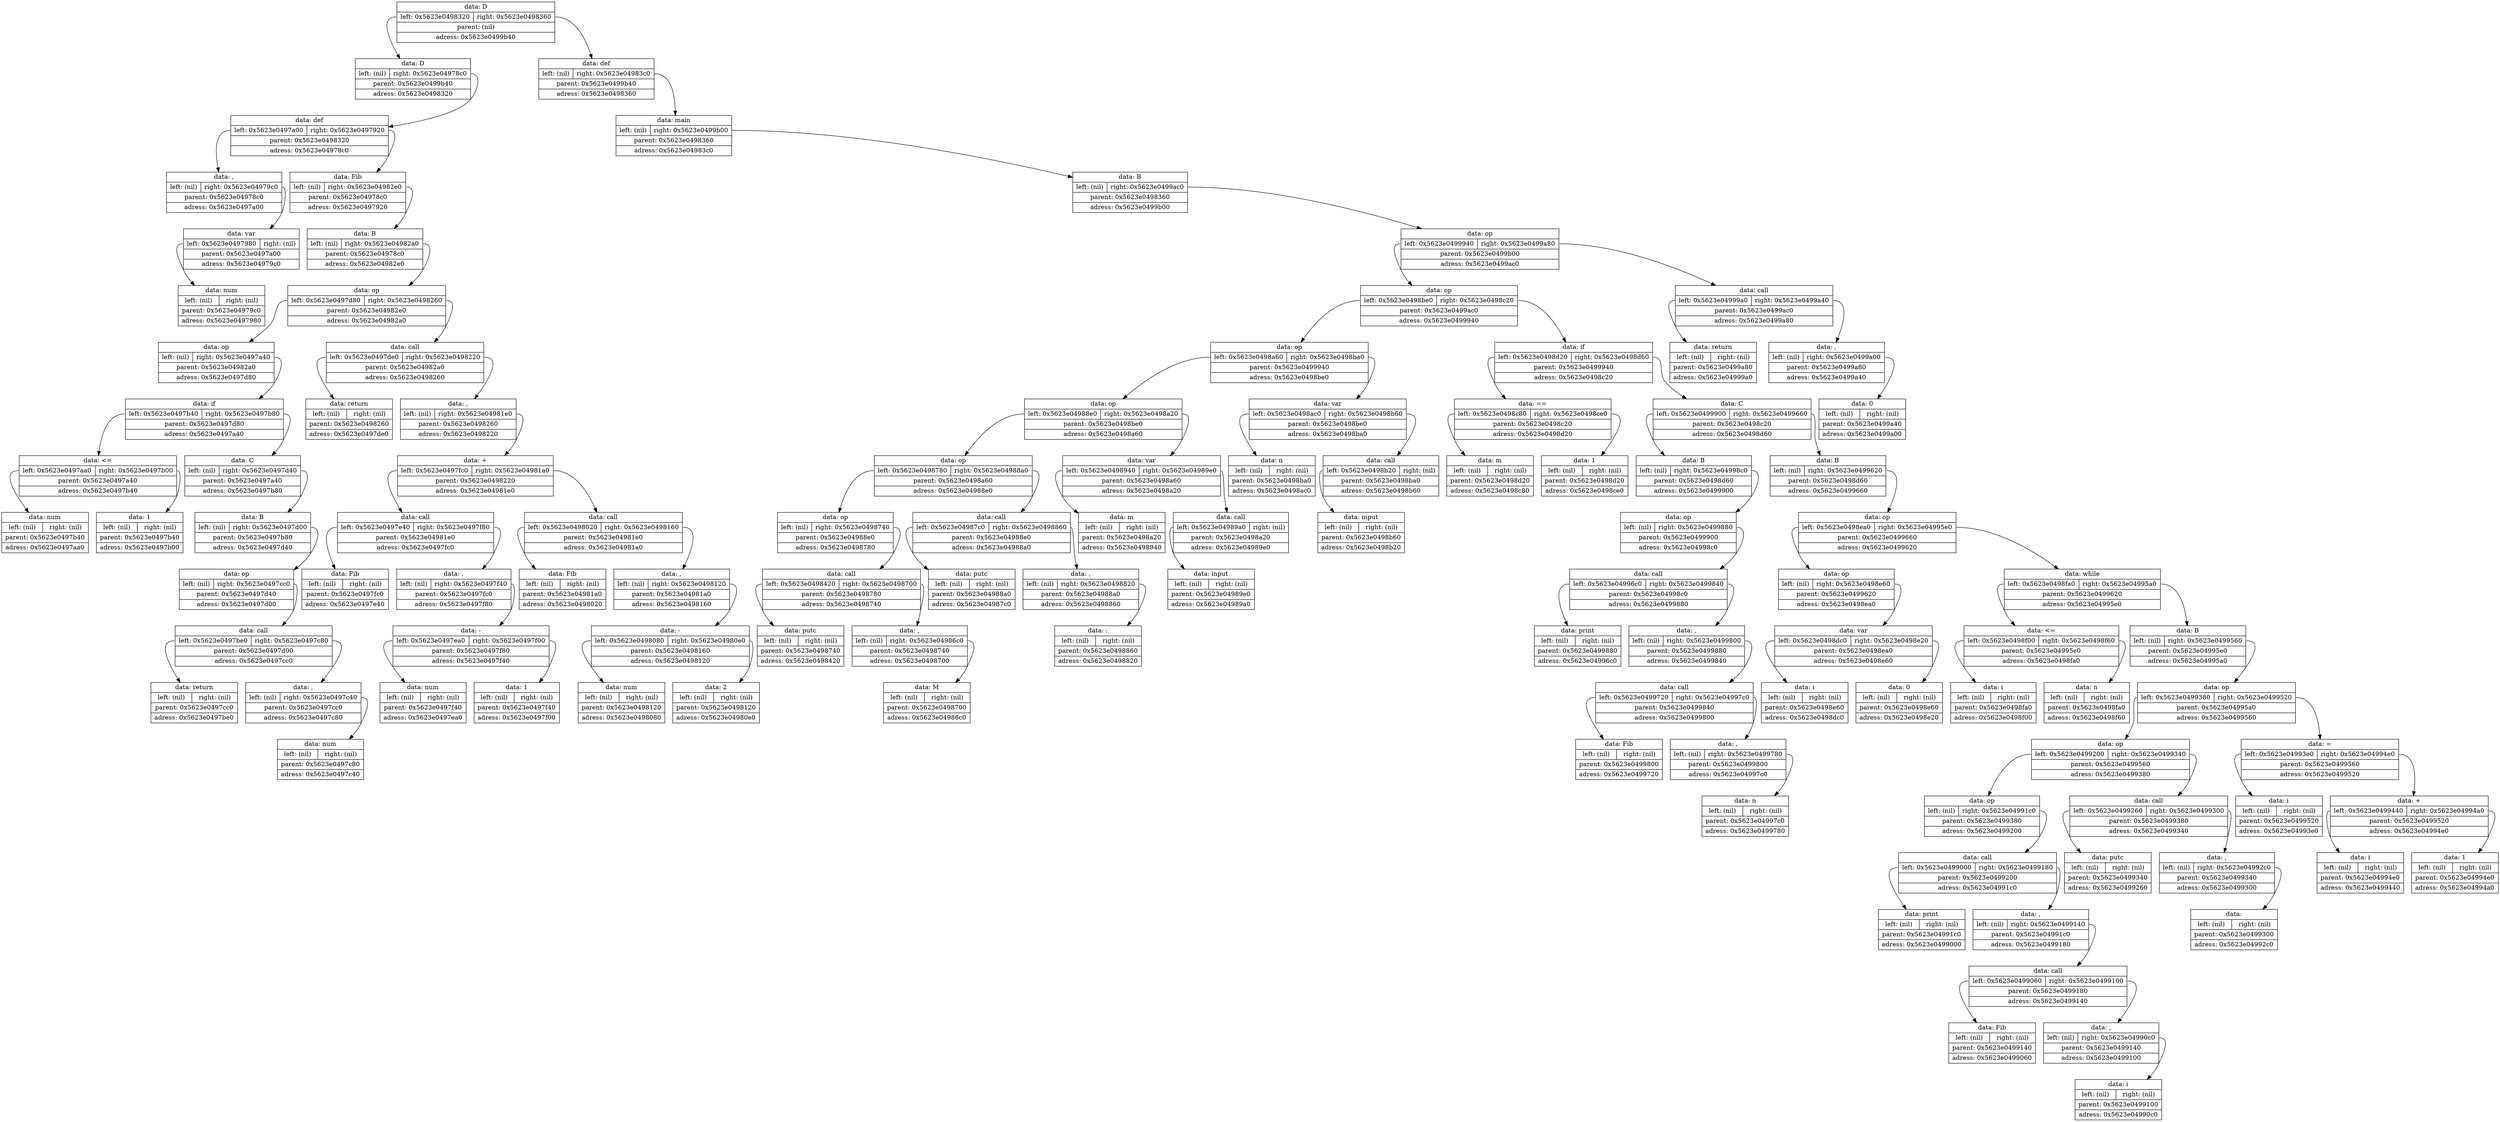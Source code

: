 digraph dump
{
	node0x5623e0499b40 [shape = "record", label = "{<f1>data: D|{<f2>left: 0x5623e0498320|<f3>right: 0x5623e0498360}|<f4>parent: (nil)|<f5>adress: 0x5623e0499b40}"];
	node0x5623e0498320 [shape = "record", label = "{<f1>data: D|{<f2>left: (nil)|<f3>right: 0x5623e04978c0}|<f4>parent: 0x5623e0499b40|<f5>adress: 0x5623e0498320}"];
	node0x5623e04978c0 [shape = "record", label = "{<f1>data: def|{<f2>left: 0x5623e0497a00|<f3>right: 0x5623e0497920}|<f4>parent: 0x5623e0498320|<f5>adress: 0x5623e04978c0}"];
	node0x5623e0497a00 [shape = "record", label = "{<f1>data: ,|{<f2>left: (nil)|<f3>right: 0x5623e04979c0}|<f4>parent: 0x5623e04978c0|<f5>adress: 0x5623e0497a00}"];
	node0x5623e04979c0 [shape = "record", label = "{<f1>data: var|{<f2>left: 0x5623e0497980|<f3>right: (nil)}|<f4>parent: 0x5623e0497a00|<f5>adress: 0x5623e04979c0}"];
	node0x5623e0497980 [shape = "record", label = "{<f1>data: num|{<f2>left: (nil)|<f3>right: (nil)}|<f4>parent: 0x5623e04979c0|<f5>adress: 0x5623e0497980}"];
	node0x5623e04979c0:f2 -> node0x5623e0497980
	node0x5623e0497a00:f3 -> node0x5623e04979c0
	node0x5623e04978c0:f2 -> node0x5623e0497a00
	node0x5623e0497920 [shape = "record", label = "{<f1>data: Fib|{<f2>left: (nil)|<f3>right: 0x5623e04982e0}|<f4>parent: 0x5623e04978c0|<f5>adress: 0x5623e0497920}"];
	node0x5623e04982e0 [shape = "record", label = "{<f1>data: B|{<f2>left: (nil)|<f3>right: 0x5623e04982a0}|<f4>parent: 0x5623e04978c0|<f5>adress: 0x5623e04982e0}"];
	node0x5623e04982a0 [shape = "record", label = "{<f1>data: op|{<f2>left: 0x5623e0497d80|<f3>right: 0x5623e0498260}|<f4>parent: 0x5623e04982e0|<f5>adress: 0x5623e04982a0}"];
	node0x5623e0497d80 [shape = "record", label = "{<f1>data: op|{<f2>left: (nil)|<f3>right: 0x5623e0497a40}|<f4>parent: 0x5623e04982a0|<f5>adress: 0x5623e0497d80}"];
	node0x5623e0497a40 [shape = "record", label = "{<f1>data: if|{<f2>left: 0x5623e0497b40|<f3>right: 0x5623e0497b80}|<f4>parent: 0x5623e0497d80|<f5>adress: 0x5623e0497a40}"];
	node0x5623e0497b40 [shape = "record", label = "{<f1>data: \<=|{<f2>left: 0x5623e0497aa0|<f3>right: 0x5623e0497b00}|<f4>parent: 0x5623e0497a40|<f5>adress: 0x5623e0497b40}"];
	node0x5623e0497aa0 [shape = "record", label = "{<f1>data: num|{<f2>left: (nil)|<f3>right: (nil)}|<f4>parent: 0x5623e0497b40|<f5>adress: 0x5623e0497aa0}"];
	node0x5623e0497b40:f2 -> node0x5623e0497aa0
	node0x5623e0497b00 [shape = "record", label = "{<f1>data: 1|{<f2>left: (nil)|<f3>right: (nil)}|<f4>parent: 0x5623e0497b40|<f5>adress: 0x5623e0497b00}"];
	node0x5623e0497b40:f3 -> node0x5623e0497b00
	node0x5623e0497a40:f2 -> node0x5623e0497b40
	node0x5623e0497b80 [shape = "record", label = "{<f1>data: C|{<f2>left: (nil)|<f3>right: 0x5623e0497d40}|<f4>parent: 0x5623e0497a40|<f5>adress: 0x5623e0497b80}"];
	node0x5623e0497d40 [shape = "record", label = "{<f1>data: B|{<f2>left: (nil)|<f3>right: 0x5623e0497d00}|<f4>parent: 0x5623e0497b80|<f5>adress: 0x5623e0497d40}"];
	node0x5623e0497d00 [shape = "record", label = "{<f1>data: op|{<f2>left: (nil)|<f3>right: 0x5623e0497cc0}|<f4>parent: 0x5623e0497d40|<f5>adress: 0x5623e0497d00}"];
	node0x5623e0497cc0 [shape = "record", label = "{<f1>data: call|{<f2>left: 0x5623e0497be0|<f3>right: 0x5623e0497c80}|<f4>parent: 0x5623e0497d00|<f5>adress: 0x5623e0497cc0}"];
	node0x5623e0497be0 [shape = "record", label = "{<f1>data: return|{<f2>left: (nil)|<f3>right: (nil)}|<f4>parent: 0x5623e0497cc0|<f5>adress: 0x5623e0497be0}"];
	node0x5623e0497cc0:f2 -> node0x5623e0497be0
	node0x5623e0497c80 [shape = "record", label = "{<f1>data: ,|{<f2>left: (nil)|<f3>right: 0x5623e0497c40}|<f4>parent: 0x5623e0497cc0|<f5>adress: 0x5623e0497c80}"];
	node0x5623e0497c40 [shape = "record", label = "{<f1>data: num|{<f2>left: (nil)|<f3>right: (nil)}|<f4>parent: 0x5623e0497c80|<f5>adress: 0x5623e0497c40}"];
	node0x5623e0497c80:f3 -> node0x5623e0497c40
	node0x5623e0497cc0:f3 -> node0x5623e0497c80
	node0x5623e0497d00:f3 -> node0x5623e0497cc0
	node0x5623e0497d40:f3 -> node0x5623e0497d00
	node0x5623e0497b80:f3 -> node0x5623e0497d40
	node0x5623e0497a40:f3 -> node0x5623e0497b80
	node0x5623e0497d80:f3 -> node0x5623e0497a40
	node0x5623e04982a0:f2 -> node0x5623e0497d80
	node0x5623e0498260 [shape = "record", label = "{<f1>data: call|{<f2>left: 0x5623e0497de0|<f3>right: 0x5623e0498220}|<f4>parent: 0x5623e04982a0|<f5>adress: 0x5623e0498260}"];
	node0x5623e0497de0 [shape = "record", label = "{<f1>data: return|{<f2>left: (nil)|<f3>right: (nil)}|<f4>parent: 0x5623e0498260|<f5>adress: 0x5623e0497de0}"];
	node0x5623e0498260:f2 -> node0x5623e0497de0
	node0x5623e0498220 [shape = "record", label = "{<f1>data: ,|{<f2>left: (nil)|<f3>right: 0x5623e04981e0}|<f4>parent: 0x5623e0498260|<f5>adress: 0x5623e0498220}"];
	node0x5623e04981e0 [shape = "record", label = "{<f1>data: +|{<f2>left: 0x5623e0497fc0|<f3>right: 0x5623e04981a0}|<f4>parent: 0x5623e0498220|<f5>adress: 0x5623e04981e0}"];
	node0x5623e0497fc0 [shape = "record", label = "{<f1>data: call|{<f2>left: 0x5623e0497e40|<f3>right: 0x5623e0497f80}|<f4>parent: 0x5623e04981e0|<f5>adress: 0x5623e0497fc0}"];
	node0x5623e0497e40 [shape = "record", label = "{<f1>data: Fib|{<f2>left: (nil)|<f3>right: (nil)}|<f4>parent: 0x5623e0497fc0|<f5>adress: 0x5623e0497e40}"];
	node0x5623e0497fc0:f2 -> node0x5623e0497e40
	node0x5623e0497f80 [shape = "record", label = "{<f1>data: ,|{<f2>left: (nil)|<f3>right: 0x5623e0497f40}|<f4>parent: 0x5623e0497fc0|<f5>adress: 0x5623e0497f80}"];
	node0x5623e0497f40 [shape = "record", label = "{<f1>data: -|{<f2>left: 0x5623e0497ea0|<f3>right: 0x5623e0497f00}|<f4>parent: 0x5623e0497f80|<f5>adress: 0x5623e0497f40}"];
	node0x5623e0497ea0 [shape = "record", label = "{<f1>data: num|{<f2>left: (nil)|<f3>right: (nil)}|<f4>parent: 0x5623e0497f40|<f5>adress: 0x5623e0497ea0}"];
	node0x5623e0497f40:f2 -> node0x5623e0497ea0
	node0x5623e0497f00 [shape = "record", label = "{<f1>data: 1|{<f2>left: (nil)|<f3>right: (nil)}|<f4>parent: 0x5623e0497f40|<f5>adress: 0x5623e0497f00}"];
	node0x5623e0497f40:f3 -> node0x5623e0497f00
	node0x5623e0497f80:f3 -> node0x5623e0497f40
	node0x5623e0497fc0:f3 -> node0x5623e0497f80
	node0x5623e04981e0:f2 -> node0x5623e0497fc0
	node0x5623e04981a0 [shape = "record", label = "{<f1>data: call|{<f2>left: 0x5623e0498020|<f3>right: 0x5623e0498160}|<f4>parent: 0x5623e04981e0|<f5>adress: 0x5623e04981a0}"];
	node0x5623e0498020 [shape = "record", label = "{<f1>data: Fib|{<f2>left: (nil)|<f3>right: (nil)}|<f4>parent: 0x5623e04981a0|<f5>adress: 0x5623e0498020}"];
	node0x5623e04981a0:f2 -> node0x5623e0498020
	node0x5623e0498160 [shape = "record", label = "{<f1>data: ,|{<f2>left: (nil)|<f3>right: 0x5623e0498120}|<f4>parent: 0x5623e04981a0|<f5>adress: 0x5623e0498160}"];
	node0x5623e0498120 [shape = "record", label = "{<f1>data: -|{<f2>left: 0x5623e0498080|<f3>right: 0x5623e04980e0}|<f4>parent: 0x5623e0498160|<f5>adress: 0x5623e0498120}"];
	node0x5623e0498080 [shape = "record", label = "{<f1>data: num|{<f2>left: (nil)|<f3>right: (nil)}|<f4>parent: 0x5623e0498120|<f5>adress: 0x5623e0498080}"];
	node0x5623e0498120:f2 -> node0x5623e0498080
	node0x5623e04980e0 [shape = "record", label = "{<f1>data: 2|{<f2>left: (nil)|<f3>right: (nil)}|<f4>parent: 0x5623e0498120|<f5>adress: 0x5623e04980e0}"];
	node0x5623e0498120:f3 -> node0x5623e04980e0
	node0x5623e0498160:f3 -> node0x5623e0498120
	node0x5623e04981a0:f3 -> node0x5623e0498160
	node0x5623e04981e0:f3 -> node0x5623e04981a0
	node0x5623e0498220:f3 -> node0x5623e04981e0
	node0x5623e0498260:f3 -> node0x5623e0498220
	node0x5623e04982a0:f3 -> node0x5623e0498260
	node0x5623e04982e0:f3 -> node0x5623e04982a0
	node0x5623e0497920:f3 -> node0x5623e04982e0
	node0x5623e04978c0:f3 -> node0x5623e0497920
	node0x5623e0498320:f3 -> node0x5623e04978c0
	node0x5623e0499b40:f2 -> node0x5623e0498320
	node0x5623e0498360 [shape = "record", label = "{<f1>data: def|{<f2>left: (nil)|<f3>right: 0x5623e04983c0}|<f4>parent: 0x5623e0499b40|<f5>adress: 0x5623e0498360}"];
	node0x5623e04983c0 [shape = "record", label = "{<f1>data: main|{<f2>left: (nil)|<f3>right: 0x5623e0499b00}|<f4>parent: 0x5623e0498360|<f5>adress: 0x5623e04983c0}"];
	node0x5623e0499b00 [shape = "record", label = "{<f1>data: B|{<f2>left: (nil)|<f3>right: 0x5623e0499ac0}|<f4>parent: 0x5623e0498360|<f5>adress: 0x5623e0499b00}"];
	node0x5623e0499ac0 [shape = "record", label = "{<f1>data: op|{<f2>left: 0x5623e0499940|<f3>right: 0x5623e0499a80}|<f4>parent: 0x5623e0499b00|<f5>adress: 0x5623e0499ac0}"];
	node0x5623e0499940 [shape = "record", label = "{<f1>data: op|{<f2>left: 0x5623e0498be0|<f3>right: 0x5623e0498c20}|<f4>parent: 0x5623e0499ac0|<f5>adress: 0x5623e0499940}"];
	node0x5623e0498be0 [shape = "record", label = "{<f1>data: op|{<f2>left: 0x5623e0498a60|<f3>right: 0x5623e0498ba0}|<f4>parent: 0x5623e0499940|<f5>adress: 0x5623e0498be0}"];
	node0x5623e0498a60 [shape = "record", label = "{<f1>data: op|{<f2>left: 0x5623e04988e0|<f3>right: 0x5623e0498a20}|<f4>parent: 0x5623e0498be0|<f5>adress: 0x5623e0498a60}"];
	node0x5623e04988e0 [shape = "record", label = "{<f1>data: op|{<f2>left: 0x5623e0498780|<f3>right: 0x5623e04988a0}|<f4>parent: 0x5623e0498a60|<f5>adress: 0x5623e04988e0}"];
	node0x5623e0498780 [shape = "record", label = "{<f1>data: op|{<f2>left: (nil)|<f3>right: 0x5623e0498740}|<f4>parent: 0x5623e04988e0|<f5>adress: 0x5623e0498780}"];
	node0x5623e0498740 [shape = "record", label = "{<f1>data: call|{<f2>left: 0x5623e0498420|<f3>right: 0x5623e0498700}|<f4>parent: 0x5623e0498780|<f5>adress: 0x5623e0498740}"];
	node0x5623e0498420 [shape = "record", label = "{<f1>data: putc|{<f2>left: (nil)|<f3>right: (nil)}|<f4>parent: 0x5623e0498740|<f5>adress: 0x5623e0498420}"];
	node0x5623e0498740:f2 -> node0x5623e0498420
	node0x5623e0498700 [shape = "record", label = "{<f1>data: ,|{<f2>left: (nil)|<f3>right: 0x5623e04986c0}|<f4>parent: 0x5623e0498740|<f5>adress: 0x5623e0498700}"];
	node0x5623e04986c0 [shape = "record", label = "{<f1>data: M|{<f2>left: (nil)|<f3>right: (nil)}|<f4>parent: 0x5623e0498700|<f5>adress: 0x5623e04986c0}"];
	node0x5623e0498700:f3 -> node0x5623e04986c0
	node0x5623e0498740:f3 -> node0x5623e0498700
	node0x5623e0498780:f3 -> node0x5623e0498740
	node0x5623e04988e0:f2 -> node0x5623e0498780
	node0x5623e04988a0 [shape = "record", label = "{<f1>data: call|{<f2>left: 0x5623e04987c0|<f3>right: 0x5623e0498860}|<f4>parent: 0x5623e04988e0|<f5>adress: 0x5623e04988a0}"];
	node0x5623e04987c0 [shape = "record", label = "{<f1>data: putc|{<f2>left: (nil)|<f3>right: (nil)}|<f4>parent: 0x5623e04988a0|<f5>adress: 0x5623e04987c0}"];
	node0x5623e04988a0:f2 -> node0x5623e04987c0
	node0x5623e0498860 [shape = "record", label = "{<f1>data: ,|{<f2>left: (nil)|<f3>right: 0x5623e0498820}|<f4>parent: 0x5623e04988a0|<f5>adress: 0x5623e0498860}"];
	node0x5623e0498820 [shape = "record", label = "{<f1>data: :|{<f2>left: (nil)|<f3>right: (nil)}|<f4>parent: 0x5623e0498860|<f5>adress: 0x5623e0498820}"];
	node0x5623e0498860:f3 -> node0x5623e0498820
	node0x5623e04988a0:f3 -> node0x5623e0498860
	node0x5623e04988e0:f3 -> node0x5623e04988a0
	node0x5623e0498a60:f2 -> node0x5623e04988e0
	node0x5623e0498a20 [shape = "record", label = "{<f1>data: var|{<f2>left: 0x5623e0498940|<f3>right: 0x5623e04989e0}|<f4>parent: 0x5623e0498a60|<f5>adress: 0x5623e0498a20}"];
	node0x5623e0498940 [shape = "record", label = "{<f1>data: m|{<f2>left: (nil)|<f3>right: (nil)}|<f4>parent: 0x5623e0498a20|<f5>adress: 0x5623e0498940}"];
	node0x5623e0498a20:f2 -> node0x5623e0498940
	node0x5623e04989e0 [shape = "record", label = "{<f1>data: call|{<f2>left: 0x5623e04989a0|<f3>right: (nil)}|<f4>parent: 0x5623e0498a20|<f5>adress: 0x5623e04989e0}"];
	node0x5623e04989a0 [shape = "record", label = "{<f1>data: input|{<f2>left: (nil)|<f3>right: (nil)}|<f4>parent: 0x5623e04989e0|<f5>adress: 0x5623e04989a0}"];
	node0x5623e04989e0:f2 -> node0x5623e04989a0
	node0x5623e0498a20:f3 -> node0x5623e04989e0
	node0x5623e0498a60:f3 -> node0x5623e0498a20
	node0x5623e0498be0:f2 -> node0x5623e0498a60
	node0x5623e0498ba0 [shape = "record", label = "{<f1>data: var|{<f2>left: 0x5623e0498ac0|<f3>right: 0x5623e0498b60}|<f4>parent: 0x5623e0498be0|<f5>adress: 0x5623e0498ba0}"];
	node0x5623e0498ac0 [shape = "record", label = "{<f1>data: n|{<f2>left: (nil)|<f3>right: (nil)}|<f4>parent: 0x5623e0498ba0|<f5>adress: 0x5623e0498ac0}"];
	node0x5623e0498ba0:f2 -> node0x5623e0498ac0
	node0x5623e0498b60 [shape = "record", label = "{<f1>data: call|{<f2>left: 0x5623e0498b20|<f3>right: (nil)}|<f4>parent: 0x5623e0498ba0|<f5>adress: 0x5623e0498b60}"];
	node0x5623e0498b20 [shape = "record", label = "{<f1>data: input|{<f2>left: (nil)|<f3>right: (nil)}|<f4>parent: 0x5623e0498b60|<f5>adress: 0x5623e0498b20}"];
	node0x5623e0498b60:f2 -> node0x5623e0498b20
	node0x5623e0498ba0:f3 -> node0x5623e0498b60
	node0x5623e0498be0:f3 -> node0x5623e0498ba0
	node0x5623e0499940:f2 -> node0x5623e0498be0
	node0x5623e0498c20 [shape = "record", label = "{<f1>data: if|{<f2>left: 0x5623e0498d20|<f3>right: 0x5623e0498d60}|<f4>parent: 0x5623e0499940|<f5>adress: 0x5623e0498c20}"];
	node0x5623e0498d20 [shape = "record", label = "{<f1>data: ==|{<f2>left: 0x5623e0498c80|<f3>right: 0x5623e0498ce0}|<f4>parent: 0x5623e0498c20|<f5>adress: 0x5623e0498d20}"];
	node0x5623e0498c80 [shape = "record", label = "{<f1>data: m|{<f2>left: (nil)|<f3>right: (nil)}|<f4>parent: 0x5623e0498d20|<f5>adress: 0x5623e0498c80}"];
	node0x5623e0498d20:f2 -> node0x5623e0498c80
	node0x5623e0498ce0 [shape = "record", label = "{<f1>data: 1|{<f2>left: (nil)|<f3>right: (nil)}|<f4>parent: 0x5623e0498d20|<f5>adress: 0x5623e0498ce0}"];
	node0x5623e0498d20:f3 -> node0x5623e0498ce0
	node0x5623e0498c20:f2 -> node0x5623e0498d20
	node0x5623e0498d60 [shape = "record", label = "{<f1>data: C|{<f2>left: 0x5623e0499900|<f3>right: 0x5623e0499660}|<f4>parent: 0x5623e0498c20|<f5>adress: 0x5623e0498d60}"];
	node0x5623e0499900 [shape = "record", label = "{<f1>data: B|{<f2>left: (nil)|<f3>right: 0x5623e04998c0}|<f4>parent: 0x5623e0498d60|<f5>adress: 0x5623e0499900}"];
	node0x5623e04998c0 [shape = "record", label = "{<f1>data: op|{<f2>left: (nil)|<f3>right: 0x5623e0499880}|<f4>parent: 0x5623e0499900|<f5>adress: 0x5623e04998c0}"];
	node0x5623e0499880 [shape = "record", label = "{<f1>data: call|{<f2>left: 0x5623e04996c0|<f3>right: 0x5623e0499840}|<f4>parent: 0x5623e04998c0|<f5>adress: 0x5623e0499880}"];
	node0x5623e04996c0 [shape = "record", label = "{<f1>data: print|{<f2>left: (nil)|<f3>right: (nil)}|<f4>parent: 0x5623e0499880|<f5>adress: 0x5623e04996c0}"];
	node0x5623e0499880:f2 -> node0x5623e04996c0
	node0x5623e0499840 [shape = "record", label = "{<f1>data: ,|{<f2>left: (nil)|<f3>right: 0x5623e0499800}|<f4>parent: 0x5623e0499880|<f5>adress: 0x5623e0499840}"];
	node0x5623e0499800 [shape = "record", label = "{<f1>data: call|{<f2>left: 0x5623e0499720|<f3>right: 0x5623e04997c0}|<f4>parent: 0x5623e0499840|<f5>adress: 0x5623e0499800}"];
	node0x5623e0499720 [shape = "record", label = "{<f1>data: Fib|{<f2>left: (nil)|<f3>right: (nil)}|<f4>parent: 0x5623e0499800|<f5>adress: 0x5623e0499720}"];
	node0x5623e0499800:f2 -> node0x5623e0499720
	node0x5623e04997c0 [shape = "record", label = "{<f1>data: ,|{<f2>left: (nil)|<f3>right: 0x5623e0499780}|<f4>parent: 0x5623e0499800|<f5>adress: 0x5623e04997c0}"];
	node0x5623e0499780 [shape = "record", label = "{<f1>data: n|{<f2>left: (nil)|<f3>right: (nil)}|<f4>parent: 0x5623e04997c0|<f5>adress: 0x5623e0499780}"];
	node0x5623e04997c0:f3 -> node0x5623e0499780
	node0x5623e0499800:f3 -> node0x5623e04997c0
	node0x5623e0499840:f3 -> node0x5623e0499800
	node0x5623e0499880:f3 -> node0x5623e0499840
	node0x5623e04998c0:f3 -> node0x5623e0499880
	node0x5623e0499900:f3 -> node0x5623e04998c0
	node0x5623e0498d60:f2 -> node0x5623e0499900
	node0x5623e0499660 [shape = "record", label = "{<f1>data: B|{<f2>left: (nil)|<f3>right: 0x5623e0499620}|<f4>parent: 0x5623e0498d60|<f5>adress: 0x5623e0499660}"];
	node0x5623e0499620 [shape = "record", label = "{<f1>data: op|{<f2>left: 0x5623e0498ea0|<f3>right: 0x5623e04995e0}|<f4>parent: 0x5623e0499660|<f5>adress: 0x5623e0499620}"];
	node0x5623e0498ea0 [shape = "record", label = "{<f1>data: op|{<f2>left: (nil)|<f3>right: 0x5623e0498e60}|<f4>parent: 0x5623e0499620|<f5>adress: 0x5623e0498ea0}"];
	node0x5623e0498e60 [shape = "record", label = "{<f1>data: var|{<f2>left: 0x5623e0498dc0|<f3>right: 0x5623e0498e20}|<f4>parent: 0x5623e0498ea0|<f5>adress: 0x5623e0498e60}"];
	node0x5623e0498dc0 [shape = "record", label = "{<f1>data: i|{<f2>left: (nil)|<f3>right: (nil)}|<f4>parent: 0x5623e0498e60|<f5>adress: 0x5623e0498dc0}"];
	node0x5623e0498e60:f2 -> node0x5623e0498dc0
	node0x5623e0498e20 [shape = "record", label = "{<f1>data: 0|{<f2>left: (nil)|<f3>right: (nil)}|<f4>parent: 0x5623e0498e60|<f5>adress: 0x5623e0498e20}"];
	node0x5623e0498e60:f3 -> node0x5623e0498e20
	node0x5623e0498ea0:f3 -> node0x5623e0498e60
	node0x5623e0499620:f2 -> node0x5623e0498ea0
	node0x5623e04995e0 [shape = "record", label = "{<f1>data: while|{<f2>left: 0x5623e0498fa0|<f3>right: 0x5623e04995a0}|<f4>parent: 0x5623e0499620|<f5>adress: 0x5623e04995e0}"];
	node0x5623e0498fa0 [shape = "record", label = "{<f1>data: \<=|{<f2>left: 0x5623e0498f00|<f3>right: 0x5623e0498f60}|<f4>parent: 0x5623e04995e0|<f5>adress: 0x5623e0498fa0}"];
	node0x5623e0498f00 [shape = "record", label = "{<f1>data: i|{<f2>left: (nil)|<f3>right: (nil)}|<f4>parent: 0x5623e0498fa0|<f5>adress: 0x5623e0498f00}"];
	node0x5623e0498fa0:f2 -> node0x5623e0498f00
	node0x5623e0498f60 [shape = "record", label = "{<f1>data: n|{<f2>left: (nil)|<f3>right: (nil)}|<f4>parent: 0x5623e0498fa0|<f5>adress: 0x5623e0498f60}"];
	node0x5623e0498fa0:f3 -> node0x5623e0498f60
	node0x5623e04995e0:f2 -> node0x5623e0498fa0
	node0x5623e04995a0 [shape = "record", label = "{<f1>data: B|{<f2>left: (nil)|<f3>right: 0x5623e0499560}|<f4>parent: 0x5623e04995e0|<f5>adress: 0x5623e04995a0}"];
	node0x5623e0499560 [shape = "record", label = "{<f1>data: op|{<f2>left: 0x5623e0499380|<f3>right: 0x5623e0499520}|<f4>parent: 0x5623e04995a0|<f5>adress: 0x5623e0499560}"];
	node0x5623e0499380 [shape = "record", label = "{<f1>data: op|{<f2>left: 0x5623e0499200|<f3>right: 0x5623e0499340}|<f4>parent: 0x5623e0499560|<f5>adress: 0x5623e0499380}"];
	node0x5623e0499200 [shape = "record", label = "{<f1>data: op|{<f2>left: (nil)|<f3>right: 0x5623e04991c0}|<f4>parent: 0x5623e0499380|<f5>adress: 0x5623e0499200}"];
	node0x5623e04991c0 [shape = "record", label = "{<f1>data: call|{<f2>left: 0x5623e0499000|<f3>right: 0x5623e0499180}|<f4>parent: 0x5623e0499200|<f5>adress: 0x5623e04991c0}"];
	node0x5623e0499000 [shape = "record", label = "{<f1>data: print|{<f2>left: (nil)|<f3>right: (nil)}|<f4>parent: 0x5623e04991c0|<f5>adress: 0x5623e0499000}"];
	node0x5623e04991c0:f2 -> node0x5623e0499000
	node0x5623e0499180 [shape = "record", label = "{<f1>data: ,|{<f2>left: (nil)|<f3>right: 0x5623e0499140}|<f4>parent: 0x5623e04991c0|<f5>adress: 0x5623e0499180}"];
	node0x5623e0499140 [shape = "record", label = "{<f1>data: call|{<f2>left: 0x5623e0499060|<f3>right: 0x5623e0499100}|<f4>parent: 0x5623e0499180|<f5>adress: 0x5623e0499140}"];
	node0x5623e0499060 [shape = "record", label = "{<f1>data: Fib|{<f2>left: (nil)|<f3>right: (nil)}|<f4>parent: 0x5623e0499140|<f5>adress: 0x5623e0499060}"];
	node0x5623e0499140:f2 -> node0x5623e0499060
	node0x5623e0499100 [shape = "record", label = "{<f1>data: ,|{<f2>left: (nil)|<f3>right: 0x5623e04990c0}|<f4>parent: 0x5623e0499140|<f5>adress: 0x5623e0499100}"];
	node0x5623e04990c0 [shape = "record", label = "{<f1>data: i|{<f2>left: (nil)|<f3>right: (nil)}|<f4>parent: 0x5623e0499100|<f5>adress: 0x5623e04990c0}"];
	node0x5623e0499100:f3 -> node0x5623e04990c0
	node0x5623e0499140:f3 -> node0x5623e0499100
	node0x5623e0499180:f3 -> node0x5623e0499140
	node0x5623e04991c0:f3 -> node0x5623e0499180
	node0x5623e0499200:f3 -> node0x5623e04991c0
	node0x5623e0499380:f2 -> node0x5623e0499200
	node0x5623e0499340 [shape = "record", label = "{<f1>data: call|{<f2>left: 0x5623e0499260|<f3>right: 0x5623e0499300}|<f4>parent: 0x5623e0499380|<f5>adress: 0x5623e0499340}"];
	node0x5623e0499260 [shape = "record", label = "{<f1>data: putc|{<f2>left: (nil)|<f3>right: (nil)}|<f4>parent: 0x5623e0499340|<f5>adress: 0x5623e0499260}"];
	node0x5623e0499340:f2 -> node0x5623e0499260
	node0x5623e0499300 [shape = "record", label = "{<f1>data: ,|{<f2>left: (nil)|<f3>right: 0x5623e04992c0}|<f4>parent: 0x5623e0499340|<f5>adress: 0x5623e0499300}"];
	node0x5623e04992c0 [shape = "record", label = "{<f1>data:  |{<f2>left: (nil)|<f3>right: (nil)}|<f4>parent: 0x5623e0499300|<f5>adress: 0x5623e04992c0}"];
	node0x5623e0499300:f3 -> node0x5623e04992c0
	node0x5623e0499340:f3 -> node0x5623e0499300
	node0x5623e0499380:f3 -> node0x5623e0499340
	node0x5623e0499560:f2 -> node0x5623e0499380
	node0x5623e0499520 [shape = "record", label = "{<f1>data: =|{<f2>left: 0x5623e04993e0|<f3>right: 0x5623e04994e0}|<f4>parent: 0x5623e0499560|<f5>adress: 0x5623e0499520}"];
	node0x5623e04993e0 [shape = "record", label = "{<f1>data: i|{<f2>left: (nil)|<f3>right: (nil)}|<f4>parent: 0x5623e0499520|<f5>adress: 0x5623e04993e0}"];
	node0x5623e0499520:f2 -> node0x5623e04993e0
	node0x5623e04994e0 [shape = "record", label = "{<f1>data: +|{<f2>left: 0x5623e0499440|<f3>right: 0x5623e04994a0}|<f4>parent: 0x5623e0499520|<f5>adress: 0x5623e04994e0}"];
	node0x5623e0499440 [shape = "record", label = "{<f1>data: i|{<f2>left: (nil)|<f3>right: (nil)}|<f4>parent: 0x5623e04994e0|<f5>adress: 0x5623e0499440}"];
	node0x5623e04994e0:f2 -> node0x5623e0499440
	node0x5623e04994a0 [shape = "record", label = "{<f1>data: 1|{<f2>left: (nil)|<f3>right: (nil)}|<f4>parent: 0x5623e04994e0|<f5>adress: 0x5623e04994a0}"];
	node0x5623e04994e0:f3 -> node0x5623e04994a0
	node0x5623e0499520:f3 -> node0x5623e04994e0
	node0x5623e0499560:f3 -> node0x5623e0499520
	node0x5623e04995a0:f3 -> node0x5623e0499560
	node0x5623e04995e0:f3 -> node0x5623e04995a0
	node0x5623e0499620:f3 -> node0x5623e04995e0
	node0x5623e0499660:f3 -> node0x5623e0499620
	node0x5623e0498d60:f3 -> node0x5623e0499660
	node0x5623e0498c20:f3 -> node0x5623e0498d60
	node0x5623e0499940:f3 -> node0x5623e0498c20
	node0x5623e0499ac0:f2 -> node0x5623e0499940
	node0x5623e0499a80 [shape = "record", label = "{<f1>data: call|{<f2>left: 0x5623e04999a0|<f3>right: 0x5623e0499a40}|<f4>parent: 0x5623e0499ac0|<f5>adress: 0x5623e0499a80}"];
	node0x5623e04999a0 [shape = "record", label = "{<f1>data: return|{<f2>left: (nil)|<f3>right: (nil)}|<f4>parent: 0x5623e0499a80|<f5>adress: 0x5623e04999a0}"];
	node0x5623e0499a80:f2 -> node0x5623e04999a0
	node0x5623e0499a40 [shape = "record", label = "{<f1>data: ,|{<f2>left: (nil)|<f3>right: 0x5623e0499a00}|<f4>parent: 0x5623e0499a80|<f5>adress: 0x5623e0499a40}"];
	node0x5623e0499a00 [shape = "record", label = "{<f1>data: 0|{<f2>left: (nil)|<f3>right: (nil)}|<f4>parent: 0x5623e0499a40|<f5>adress: 0x5623e0499a00}"];
	node0x5623e0499a40:f3 -> node0x5623e0499a00
	node0x5623e0499a80:f3 -> node0x5623e0499a40
	node0x5623e0499ac0:f3 -> node0x5623e0499a80
	node0x5623e0499b00:f3 -> node0x5623e0499ac0
	node0x5623e04983c0:f3 -> node0x5623e0499b00
	node0x5623e0498360:f3 -> node0x5623e04983c0
	node0x5623e0499b40:f3 -> node0x5623e0498360

}
